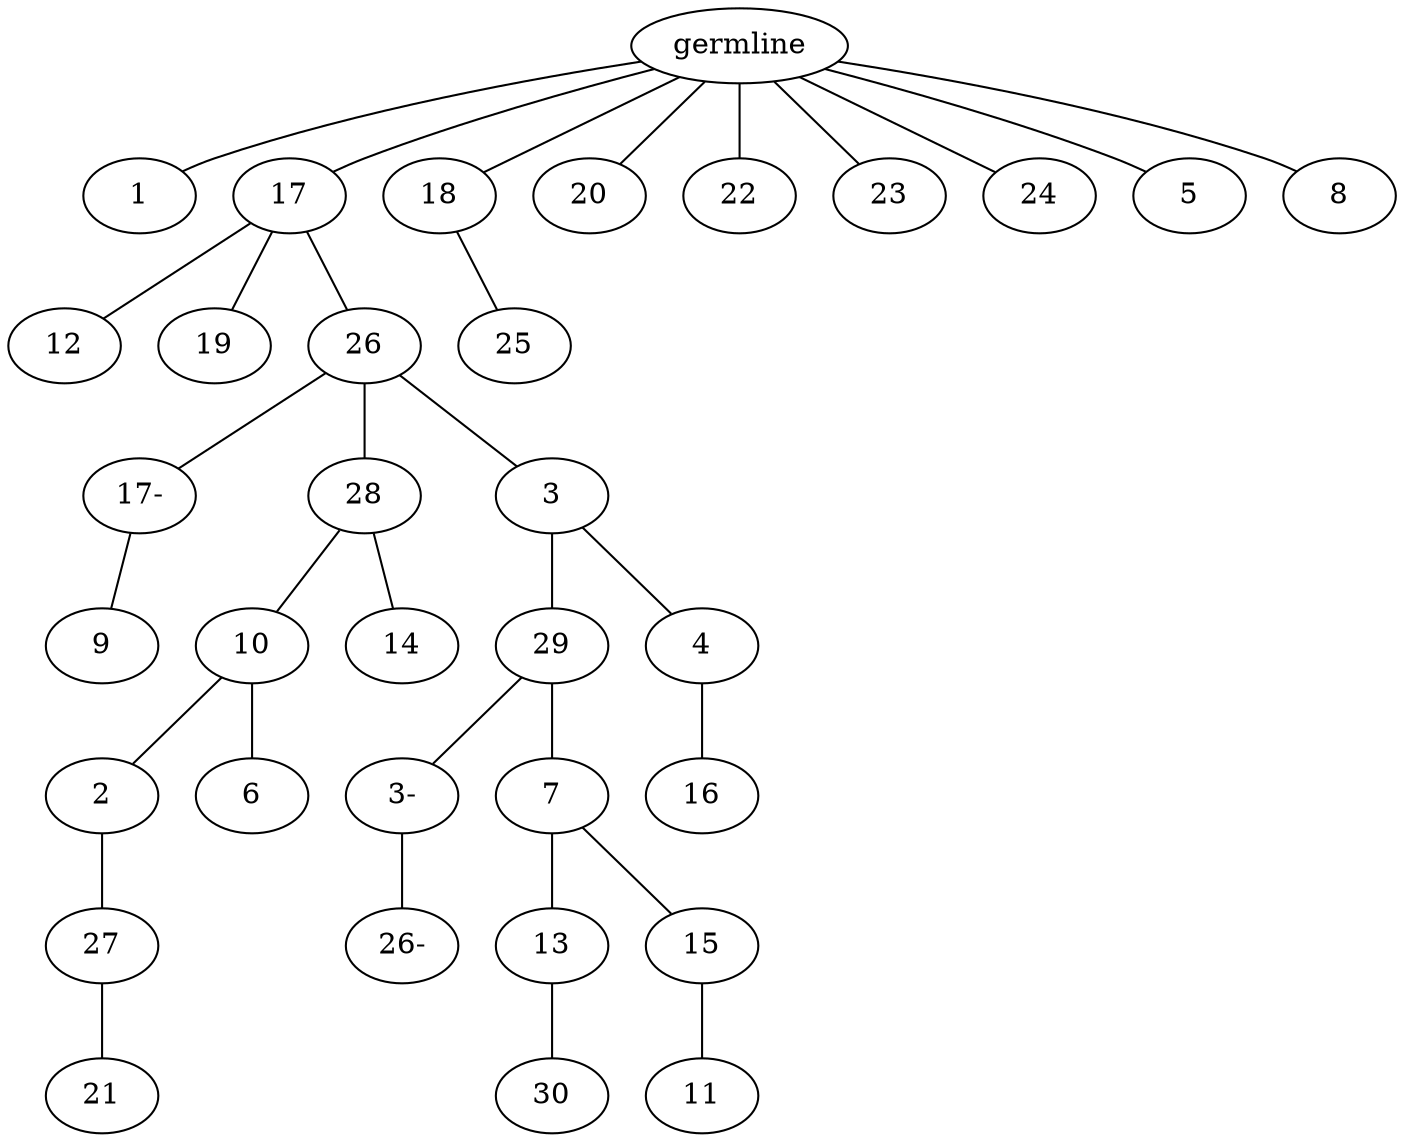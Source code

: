 graph tree {
    "140180729996624" [label="germline"];
    "140180736426096" [label="1"];
    "140180736427968" [label="17"];
    "140180736426912" [label="12"];
    "140180736429312" [label="19"];
    "140180736429984" [label="26"];
    "140180735072576" [label="17-"];
    "140180735072480" [label="9"];
    "140180734039712" [label="28"];
    "140180735730976" [label="10"];
    "140180735731216" [label="2"];
    "140180735731984" [label="27"];
    "140180735729968" [label="21"];
    "140180735731456" [label="6"];
    "140180735731408" [label="14"];
    "140180735731312" [label="3"];
    "140180735729728" [label="29"];
    "140180735732128" [label="3-"];
    "140180735733376" [label="26-"];
    "140180735733088" [label="7"];
    "140180735730880" [label="13"];
    "140180735732032" [label="30"];
    "140180735733616" [label="15"];
    "140180735072816" [label="11"];
    "140180735731504" [label="4"];
    "140180735733664" [label="16"];
    "140180736427392" [label="18"];
    "140180736427920" [label="25"];
    "140180736426288" [label="20"];
    "140180736426384" [label="22"];
    "140180735072336" [label="23"];
    "140180735070848" [label="24"];
    "140180735073248" [label="5"];
    "140180735073872" [label="8"];
    "140180729996624" -- "140180736426096";
    "140180729996624" -- "140180736427968";
    "140180729996624" -- "140180736427392";
    "140180729996624" -- "140180736426288";
    "140180729996624" -- "140180736426384";
    "140180729996624" -- "140180735072336";
    "140180729996624" -- "140180735070848";
    "140180729996624" -- "140180735073248";
    "140180729996624" -- "140180735073872";
    "140180736427968" -- "140180736426912";
    "140180736427968" -- "140180736429312";
    "140180736427968" -- "140180736429984";
    "140180736429984" -- "140180735072576";
    "140180736429984" -- "140180734039712";
    "140180736429984" -- "140180735731312";
    "140180735072576" -- "140180735072480";
    "140180734039712" -- "140180735730976";
    "140180734039712" -- "140180735731408";
    "140180735730976" -- "140180735731216";
    "140180735730976" -- "140180735731456";
    "140180735731216" -- "140180735731984";
    "140180735731984" -- "140180735729968";
    "140180735731312" -- "140180735729728";
    "140180735731312" -- "140180735731504";
    "140180735729728" -- "140180735732128";
    "140180735729728" -- "140180735733088";
    "140180735732128" -- "140180735733376";
    "140180735733088" -- "140180735730880";
    "140180735733088" -- "140180735733616";
    "140180735730880" -- "140180735732032";
    "140180735733616" -- "140180735072816";
    "140180735731504" -- "140180735733664";
    "140180736427392" -- "140180736427920";
}
